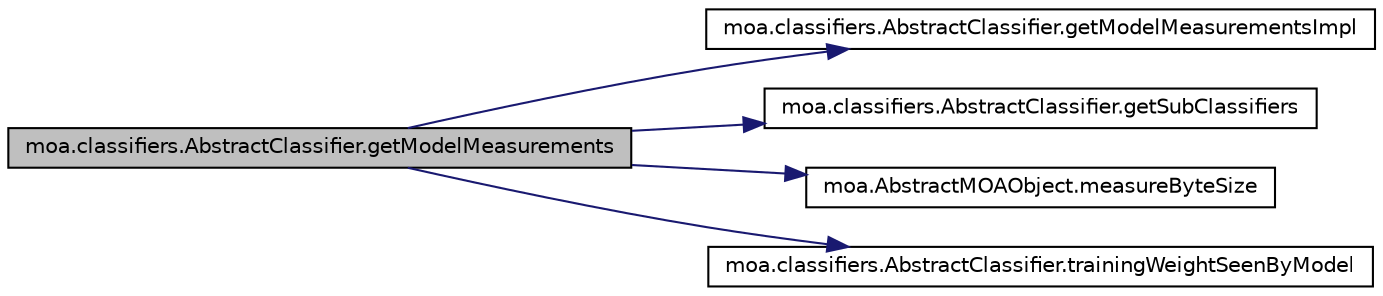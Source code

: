digraph G
{
  edge [fontname="Helvetica",fontsize="10",labelfontname="Helvetica",labelfontsize="10"];
  node [fontname="Helvetica",fontsize="10",shape=record];
  rankdir=LR;
  Node1 [label="moa.classifiers.AbstractClassifier.getModelMeasurements",height=0.2,width=0.4,color="black", fillcolor="grey75", style="filled" fontcolor="black"];
  Node1 -> Node2 [color="midnightblue",fontsize="10",style="solid",fontname="Helvetica"];
  Node2 [label="moa.classifiers.AbstractClassifier.getModelMeasurementsImpl",height=0.2,width=0.4,color="black", fillcolor="white", style="filled",URL="$classmoa_1_1classifiers_1_1AbstractClassifier.html#ac2bebede21c9d2d8cd11d95a7e20e529",tooltip="Gets the current measurements of this classifier."];
  Node1 -> Node3 [color="midnightblue",fontsize="10",style="solid",fontname="Helvetica"];
  Node3 [label="moa.classifiers.AbstractClassifier.getSubClassifiers",height=0.2,width=0.4,color="black", fillcolor="white", style="filled",URL="$classmoa_1_1classifiers_1_1AbstractClassifier.html#a5d7c5aadeaf3465785aa6bb2efb615f2",tooltip="Gets the classifiers of this ensemble."];
  Node1 -> Node4 [color="midnightblue",fontsize="10",style="solid",fontname="Helvetica"];
  Node4 [label="moa.AbstractMOAObject.measureByteSize",height=0.2,width=0.4,color="black", fillcolor="white", style="filled",URL="$classmoa_1_1AbstractMOAObject.html#ad6d970cd923812656763b448fedf2791",tooltip="Gets the memory size of this object."];
  Node1 -> Node5 [color="midnightblue",fontsize="10",style="solid",fontname="Helvetica"];
  Node5 [label="moa.classifiers.AbstractClassifier.trainingWeightSeenByModel",height=0.2,width=0.4,color="black", fillcolor="white", style="filled",URL="$classmoa_1_1classifiers_1_1AbstractClassifier.html#af50c85f56d8192f9cf56e621a835b00c",tooltip="Gets the sum of the weights of the instances that have been used by this classifier..."];
}
